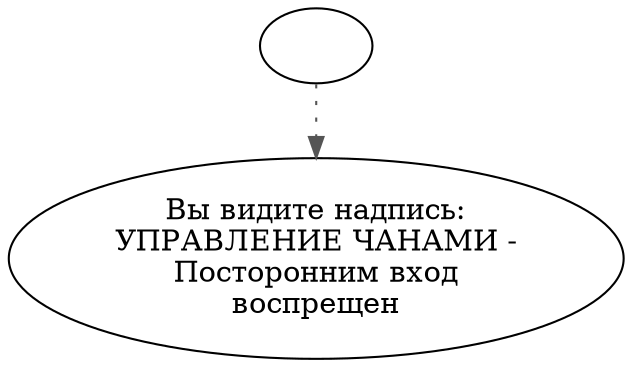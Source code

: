 digraph vatsign {
  "start" [style=filled       fillcolor="#FFFFFF"       color="#000000"]
  "start" -> "description_p_proc" [style=dotted color="#555555"]
  "start" [label=""]
  "description_p_proc" [style=filled       fillcolor="#FFFFFF"       color="#000000"]
  "description_p_proc" [label="Вы видите надпись:\nУПРАВЛЕНИЕ ЧАНАМИ -\nПосторонним вход\nвоспрещен"]
}
